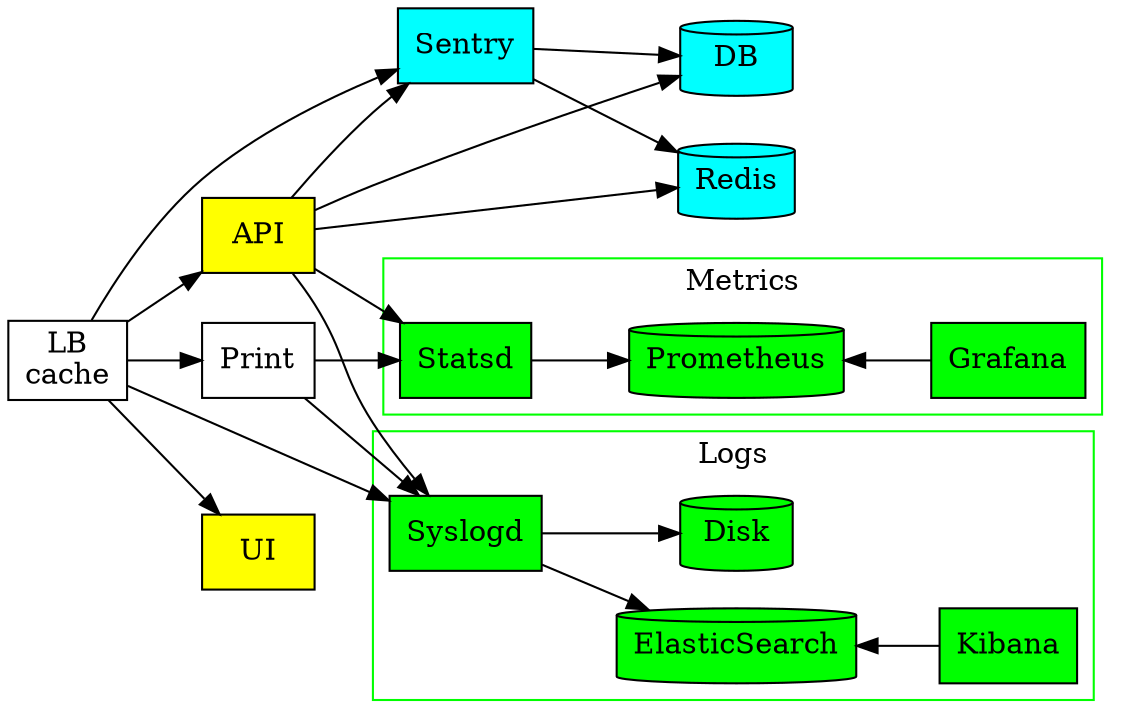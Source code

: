 digraph g {
    rankdir="LR";
    graph [dpi=300];
    node [shape=rectangle style=filled fillcolor=white];

    LB -> API;
    LB -> UI;
    LB -> Print;
    LB -> Sentry

    API [fillcolor=yellow];
    UI [fillcolor=yellow];

    DB [fillcolor=cyan shape=cylinder];
    Redis [fillcolor=cyan shape=cylinder];
    Sentry [fillcolor=cyan];
    LB [label="LB\ncache"];

    subgraph cluster_Metrics {
        label="Metrics";
        graph [color=green];
        node [fillcolor=green];

        Statsd -> Prometheus;
        Prometheus -> Grafana [dir=back];

        Prometheus [shape=cylinder]
    }

    subgraph cluster_Logs {
        label="Logs";
        graph [color=green];
        node [fillcolor=green];

        Syslogd -> ElasticSearch;
        Syslogd -> Disk;
        ElasticSearch -> Kibana [dir=back];

        Disk [shape=cylinder];
        ElasticSearch [shape=cylinder];
    }

    API -> Statsd;
    API -> DB;
    API -> Redis;
    API -> Syslogd;
    API -> Sentry;
    Print -> Statsd;
    Print -> Syslogd;
    LB -> Syslogd;
    Sentry -> DB;
    Sentry -> Redis;
}
